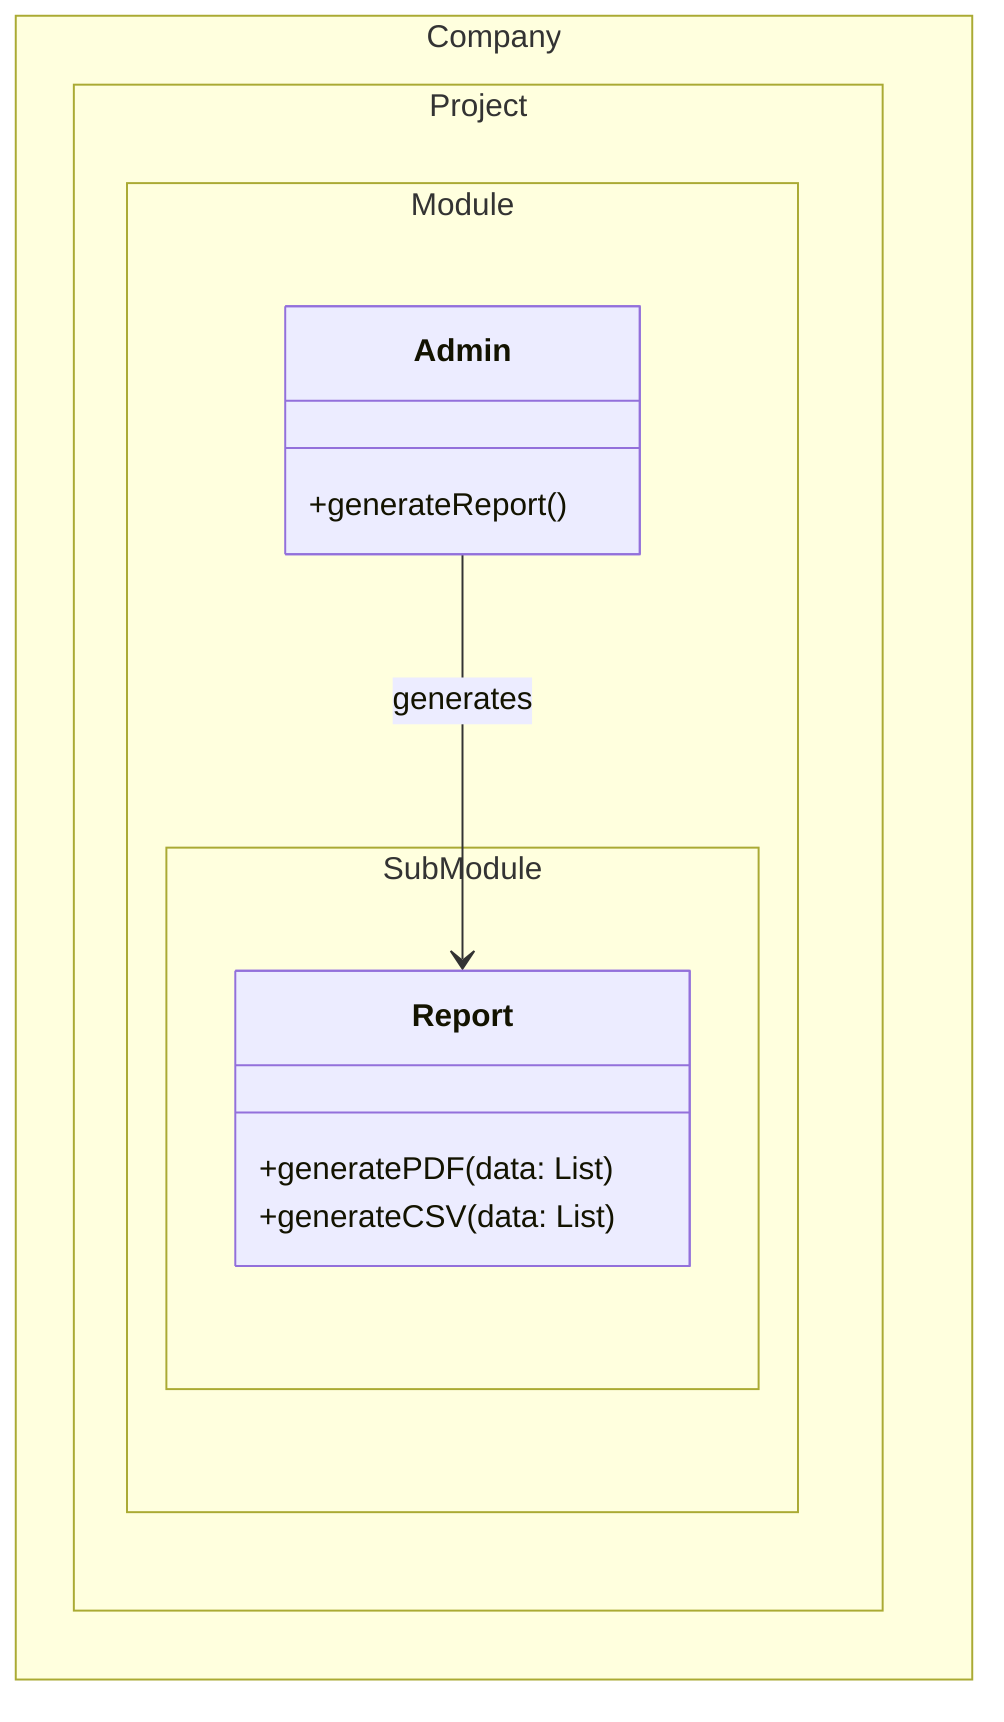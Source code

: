 classDiagram
      namespace Company.Project.Module.SubModule {
        class Report {
          +generatePDF(data: List)
          +generateCSV(data: List)
        }
      }
      namespace Company.Project.Module {
        class Admin {
          +generateReport()
        }
      }
      Admin --> Report : generates